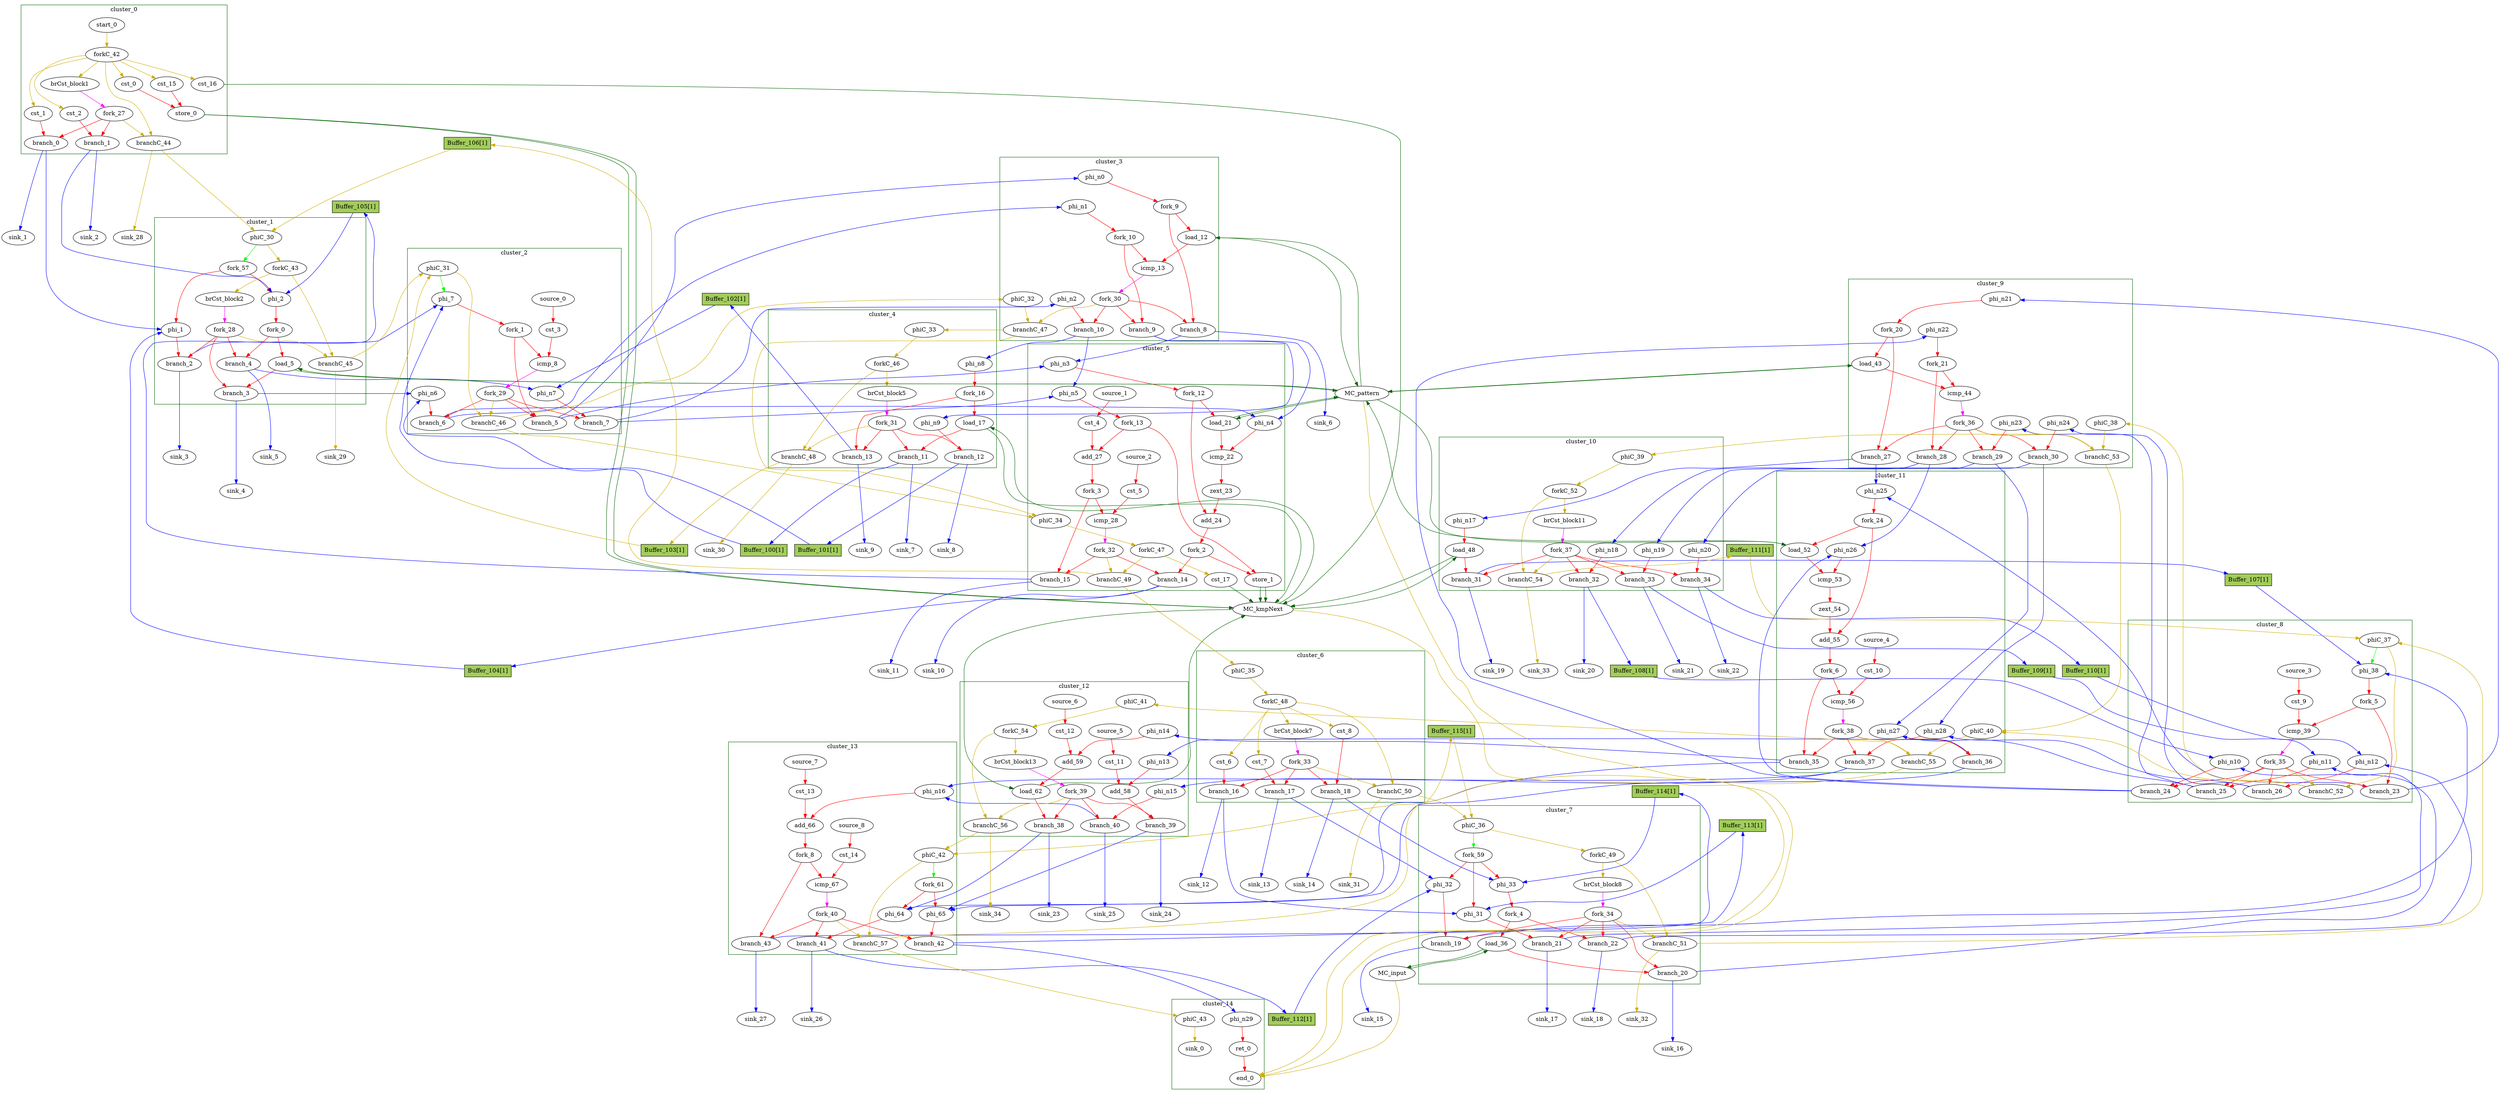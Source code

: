Digraph G {
	splines=spline;
	subgraph cluster_cluster_1 {
	color = "darkgreen";
label = "cluster_1";
		"phi_1" [type="Mux", in="in1?:1 in2:32 in3:32 ", out="out1:32", bbID=2, delay=1.397];
		"phi_2" [type="Mux", in="in1?:1 in2:3 in3:3 ", out="out1:3", bbID=2, delay=1.397];
		"load_5" [type="Operator", in="in1:32 in2:3 ", out="out1:32 out2:3 ", bbID=2, II=1, delay=1.412, latency=2, op="mc_load_op", portId=0];
		"brCst_block2" [type="Constant", in="in1:1", out="out1:1", bbID=2, value="0x1"];
		"fork_0" [type="Fork", in="in1:3", out="out1:3 out2:3 ", bbID=2];
		"branch_2" [type="Branch", in="in1:32 in2?:1", out="out1+:32 out2-:32", bbID=2];
		"branch_3" [type="Branch", in="in1:32 in2?:1", out="out1+:32 out2-:32", bbID=2];
		"branch_4" [type="Branch", in="in1:3 in2?:1", out="out1+:3 out2-:3", bbID=2];
		"fork_28" [type="Fork", in="in1:1", out="out1:1 out2:1 out3:1 out4:1 ", bbID=2];
		"phiC_30" [type="CntrlMerge", in="in1:0 in2:0 ", out="out1:0 out2?:1", bbID=2, delay=0.0];
		"forkC_43" [type="Fork", in="in1:0", out="out1:0 out2:0 ", bbID=2];
		"branchC_45" [type="Branch", in="in1:0 in2?:1", out="out1+:0 out2-:0", bbID=2];
		"fork_57" [type="Fork", in="in1:1", out="out1:1 out2:1 ", bbID=2];
	}
	subgraph cluster_cluster_7 {
	color = "darkgreen";
label = "cluster_7";
		"phi_31" [type="Mux", in="in1?:1 in2:32 in3:32 ", out="out1:32", bbID=8, delay=1.397];
		"phi_32" [type="Mux", in="in1?:1 in2:32 in3:32 ", out="out1:32", bbID=8, delay=1.397];
		"phi_33" [type="Mux", in="in1?:1 in2:10 in3:10 ", out="out1:10", bbID=8, delay=1.397];
		"load_36" [type="Operator", in="in1:32 in2:10 ", out="out1:32 out2:10 ", bbID=8, II=1, delay=1.412, latency=2, op="mc_load_op", portId=0];
		"brCst_block8" [type="Constant", in="in1:1", out="out1:1", bbID=8, value="0x1"];
		"fork_4" [type="Fork", in="in1:10", out="out1:10 out2:10 ", bbID=8];
		"branch_19" [type="Branch", in="in1:32 in2?:1", out="out1+:32 out2-:32", bbID=8];
		"branch_20" [type="Branch", in="in1:32 in2?:1", out="out1+:32 out2-:32", bbID=8];
		"branch_21" [type="Branch", in="in1:32 in2?:1", out="out1+:32 out2-:32", bbID=8];
		"branch_22" [type="Branch", in="in1:10 in2?:1", out="out1+:10 out2-:10", bbID=8];
		"fork_34" [type="Fork", in="in1:1", out="out1:1 out2:1 out3:1 out4:1 out5:1 ", bbID=8];
		"phiC_36" [type="CntrlMerge", in="in1:0 in2:0 ", out="out1:0 out2?:1", bbID=8, delay=0.0];
		"forkC_49" [type="Fork", in="in1:0", out="out1:0 out2:0 ", bbID=8];
		"branchC_51" [type="Branch", in="in1:0 in2?:1", out="out1+:0 out2-:0", bbID=8];
		"fork_59" [type="Fork", in="in1:1", out="out1:1 out2:1 out3:1 ", bbID=8];
	}
	subgraph cluster_cluster_10 {
	color = "darkgreen";
label = "cluster_10";
		"load_48" [type="Operator", in="in1:32 in2:32 ", out="out1:32 out2:32 ", bbID=11, II=1, delay=1.412, latency=2, op="mc_load_op", portId=1];
		"brCst_block11" [type="Constant", in="in1:1", out="out1:1", bbID=11, value="0x1"];
		"phi_n17" [type="Merge", in="in1:32 ", out="out1:32", bbID=11, delay=0.0];
		"phi_n18" [type="Merge", in="in1:32 ", out="out1:32", bbID=11, delay=0.0];
		"phi_n19" [type="Merge", in="in1:32 ", out="out1:32", bbID=11, delay=0.0];
		"phi_n20" [type="Merge", in="in1:10 ", out="out1:10", bbID=11, delay=0.0];
		"branch_31" [type="Branch", in="in1:32 in2?:1", out="out1+:32 out2-:32", bbID=11];
		"branch_32" [type="Branch", in="in1:32 in2?:1", out="out1+:32 out2-:32", bbID=11];
		"branch_33" [type="Branch", in="in1:32 in2?:1", out="out1+:32 out2-:32", bbID=11];
		"branch_34" [type="Branch", in="in1:10 in2?:1", out="out1+:10 out2-:10", bbID=11];
		"fork_37" [type="Fork", in="in1:1", out="out1:1 out2:1 out3:1 out4:1 out5:1 ", bbID=11];
		"phiC_39" [type="Merge", in="in1:0 ", out="out1:0", bbID=11, delay=0.0];
		"forkC_52" [type="Fork", in="in1:0", out="out1:0 out2:0 ", bbID=11];
		"branchC_54" [type="Branch", in="in1:0 in2?:1", out="out1+:0 out2-:0", bbID=11];
	}
	subgraph cluster_cluster_11 {
	color = "darkgreen";
label = "cluster_11";
		"load_52" [type="Operator", in="in1:32 in2:32 ", out="out1:32 out2:32 ", bbID=12, II=1, delay=1.412, latency=2, op="mc_load_op", portId=4];
		"icmp_53" [type="Operator", in="in1:32 in2:32 ", out="out1:1 ", bbID=12, II=1, delay=1.907, latency=0, op="icmp_eq_op"];
		"zext_54" [type="Operator", in="in1:1 ", out="out1:1 ", bbID=12, II=1, delay=0.0, latency=0, op="zext_op"];
		"add_55" [type="Operator", in="in1:32 in2:32 ", out="out1:32 ", bbID=12, II=1, delay=2.287, latency=0, op="add_op"];
		"cst_10" [type="Constant", in="in1:2", out="out1:2", bbID=12, value="0x00000003"];
		"icmp_56" [type="Operator", in="in1:32 in2:32 ", out="out1:1 ", bbID=12, II=1, delay=1.907, latency=0, op="icmp_sgt_op"];
		"phi_n25" [type="Merge", in="in1:32 in2:32 ", out="out1:32", bbID=12, delay=1.397];
		"phi_n26" [type="Merge", in="in1:32 in2:32 ", out="out1:32", bbID=12, delay=1.397];
		"phi_n27" [type="Merge", in="in1:32 in2:32 ", out="out1:32", bbID=12, delay=1.397];
		"phi_n28" [type="Merge", in="in1:10 in2:10 ", out="out1:10", bbID=12, delay=1.397];
		"fork_6" [type="Fork", in="in1:32", out="out1:32 out2:32 ", bbID=12];
		"fork_24" [type="Fork", in="in1:32", out="out1:32 out2:32 ", bbID=12];
		"branch_35" [type="Branch", in="in1:32 in2?:1", out="out1+:32 out2-:32", bbID=12];
		"branch_36" [type="Branch", in="in1:32 in2?:1", out="out1+:32 out2-:32", bbID=12];
		"branch_37" [type="Branch", in="in1:10 in2?:1", out="out1+:10 out2-:10", bbID=12];
		"fork_38" [type="Fork", in="in1:1", out="out1:1 out2:1 out3:1 out4:1 ", bbID=12];
		"phiC_40" [type="Merge", in="in1:0 in2:0 ", out="out1:0", bbID=12, delay=0.0];
		"branchC_55" [type="Branch", in="in1:0 in2?:1", out="out1+:0 out2-:0", bbID=12];
		"source_4" [type="Source", out="out1:2", bbID=12];
	}
	subgraph cluster_cluster_0 {
	color = "darkgreen";
label = "cluster_0";
		"cst_0" [type="Constant", in="in1:1", out="out1:1", bbID=1, value="0x00000000"];
		"store_0" [type="Operator", in="in1:1 in2:0 ", out="out1:1 out2:0 ", bbID=1, II=1, delay=0.672, latency=0, op="mc_store_op", portId=0];
		"brCst_block1" [type="Constant", in="in1:1", out="out1:1", bbID=1, value="0x1"];
		"cst_1" [type="Constant", in="in1:1", out="out1:1", bbID=1, value="0x00000000"];
		"cst_2" [type="Constant", in="in1:1", out="out1:1", bbID=1, value="0x00000001"];
		"cst_15" [type="Constant", in="in1:1", out="out1:1", bbID=1, value="0x00000000"];
		"branch_0" [type="Branch", in="in1:1 in2?:1", out="out1+:1 out2-:1", bbID=1];
		"branch_1" [type="Branch", in="in1:1 in2?:1", out="out1+:1 out2-:1", bbID=1];
		"fork_27" [type="Fork", in="in1:1", out="out1:1 out2:1 out3:1 ", bbID=1];
		"cst_16" [type="Constant", in="in1:1", out="out1:1", bbID=1, value="0x00000001"];
		"start_0" [type="Entry", in="in1:0", out="out1:0", bbID=1, control="true"];
		"forkC_42" [type="Fork", in="in1:0", out="out1:0 out2:0 out3:0 out4:0 out5:0 out6:0 out7:0 ", bbID=1];
		"branchC_44" [type="Branch", in="in1:0 in2?:1", out="out1+:0 out2-:0", bbID=1];
	}
	subgraph cluster_cluster_6 {
	color = "darkgreen";
label = "cluster_6";
		"brCst_block7" [type="Constant", in="in1:1", out="out1:1", bbID=7, value="0x1"];
		"cst_6" [type="Constant", in="in1:1", out="out1:1", bbID=7, value="0x00000000"];
		"cst_7" [type="Constant", in="in1:1", out="out1:1", bbID=7, value="0x00000000"];
		"cst_8" [type="Constant", in="in1:1", out="out1:1", bbID=7, value="0x00000000"];
		"branch_16" [type="Branch", in="in1:1 in2?:1", out="out1+:1 out2-:1", bbID=7];
		"branch_17" [type="Branch", in="in1:1 in2?:1", out="out1+:1 out2-:1", bbID=7];
		"branch_18" [type="Branch", in="in1:1 in2?:1", out="out1+:1 out2-:1", bbID=7];
		"fork_33" [type="Fork", in="in1:1", out="out1:1 out2:1 out3:1 out4:1 ", bbID=7];
		"phiC_35" [type="Merge", in="in1:0 ", out="out1:0", bbID=7, delay=0.0];
		"forkC_48" [type="Fork", in="in1:0", out="out1:0 out2:0 out3:0 out4:0 out5:0 ", bbID=7];
		"branchC_50" [type="Branch", in="in1:0 in2?:1", out="out1+:0 out2-:0", bbID=7];
	}
	subgraph cluster_cluster_14 {
	color = "darkgreen";
label = "cluster_14";
		"ret_0" [type="Operator", in="in1:32 ", out="out1:32 ", bbID=15, II=1, delay=0.0, latency=0, op="ret_op"];
		"phi_n29" [type="Merge", in="in1:32 ", out="out1:32", bbID=15, delay=0.0];
		"end_0" [type="Exit", in="in1:0*e in2:0*e in3:0*e in4:32 ", out="out1:32", bbID=0];
		"phiC_43" [type="Merge", in="in1:0 ", out="out1:0", bbID=15, delay=0.0];
		"sink_0" [type="Sink", in="in1:0", bbID=0];
	}
	subgraph cluster_cluster_2 {
	color = "darkgreen";
label = "cluster_2";
		"phi_7" [type="Mux", in="in1?:1 in2:32 in3:32 ", out="out1:32", bbID=3, delay=1.397];
		"cst_3" [type="Constant", in="in1:1", out="out1:1", bbID=3, value="0x00000000"];
		"icmp_8" [type="Operator", in="in1:32 in2:32 ", out="out1:1 ", bbID=3, II=1, delay=1.907, latency=0, op="icmp_sgt_op"];
		"phi_n6" [type="Merge", in="in1:32 in2:32 ", out="out1:32", bbID=3, delay=1.397];
		"phi_n7" [type="Merge", in="in1:3 in2:3 ", out="out1:3", bbID=3, delay=1.397];
		"fork_1" [type="Fork", in="in1:32", out="out1:32 out2:32 ", bbID=3];
		"branch_5" [type="Branch", in="in1:32 in2?:1", out="out1+:32 out2-:32", bbID=3];
		"branch_6" [type="Branch", in="in1:32 in2?:1", out="out1+:32 out2-:32", bbID=3];
		"branch_7" [type="Branch", in="in1:3 in2?:1", out="out1+:3 out2-:3", bbID=3];
		"fork_29" [type="Fork", in="in1:1", out="out1:1 out2:1 out3:1 out4:1 ", bbID=3];
		"phiC_31" [type="CntrlMerge", in="in1:0 in2:0 ", out="out1:0 out2?:1", bbID=3, delay=0.0];
		"branchC_46" [type="Branch", in="in1:0 in2?:1", out="out1+:0 out2-:0", bbID=3];
		"source_0" [type="Source", out="out1:1", bbID=3];
	}
	subgraph cluster_cluster_4 {
	color = "darkgreen";
label = "cluster_4";
		"load_17" [type="Operator", in="in1:32 in2:3 ", out="out1:32 out2:3 ", bbID=5, II=1, delay=1.412, latency=2, op="mc_load_op", portId=0];
		"brCst_block5" [type="Constant", in="in1:1", out="out1:1", bbID=5, value="0x1"];
		"phi_n8" [type="Merge", in="in1:3 ", out="out1:3", bbID=5, delay=0.0];
		"phi_n9" [type="Merge", in="in1:32 ", out="out1:32", bbID=5, delay=0.0];
		"fork_16" [type="Fork", in="in1:3", out="out1:3 out2:3 ", bbID=5];
		"branch_11" [type="Branch", in="in1:32 in2?:1", out="out1+:32 out2-:32", bbID=5];
		"branch_12" [type="Branch", in="in1:32 in2?:1", out="out1+:32 out2-:32", bbID=5];
		"branch_13" [type="Branch", in="in1:3 in2?:1", out="out1+:3 out2-:3", bbID=5];
		"fork_31" [type="Fork", in="in1:1", out="out1:1 out2:1 out3:1 out4:1 ", bbID=5];
		"phiC_33" [type="Merge", in="in1:0 ", out="out1:0", bbID=5, delay=0.0];
		"forkC_46" [type="Fork", in="in1:0", out="out1:0 out2:0 ", bbID=5];
		"branchC_48" [type="Branch", in="in1:0 in2?:1", out="out1+:0 out2-:0", bbID=5];
	}
	subgraph cluster_cluster_8 {
	color = "darkgreen";
label = "cluster_8";
		"phi_38" [type="Mux", in="in1?:1 in2:32 in3:32 ", out="out1:32", bbID=9, delay=1.397];
		"cst_9" [type="Constant", in="in1:1", out="out1:1", bbID=9, value="0x00000000"];
		"icmp_39" [type="Operator", in="in1:32 in2:32 ", out="out1:1 ", bbID=9, II=1, delay=1.907, latency=0, op="icmp_sgt_op"];
		"phi_n10" [type="Merge", in="in1:32 in2:32 ", out="out1:32", bbID=9, delay=1.397];
		"phi_n11" [type="Merge", in="in1:32 in2:32 ", out="out1:32", bbID=9, delay=1.397];
		"phi_n12" [type="Merge", in="in1:10 in2:10 ", out="out1:10", bbID=9, delay=1.397];
		"fork_5" [type="Fork", in="in1:32", out="out1:32 out2:32 ", bbID=9];
		"branch_23" [type="Branch", in="in1:32 in2?:1", out="out1+:32 out2-:32", bbID=9];
		"branch_24" [type="Branch", in="in1:32 in2?:1", out="out1+:32 out2-:32", bbID=9];
		"branch_25" [type="Branch", in="in1:32 in2?:1", out="out1+:32 out2-:32", bbID=9];
		"branch_26" [type="Branch", in="in1:10 in2?:1", out="out1+:10 out2-:10", bbID=9];
		"fork_35" [type="Fork", in="in1:1", out="out1:1 out2:1 out3:1 out4:1 out5:1 ", bbID=9];
		"phiC_37" [type="CntrlMerge", in="in1:0 in2:0 ", out="out1:0 out2?:1", bbID=9, delay=0.0];
		"branchC_52" [type="Branch", in="in1:0 in2?:1", out="out1+:0 out2-:0", bbID=9];
		"source_3" [type="Source", out="out1:1", bbID=9];
	}
	subgraph cluster_cluster_5 {
	color = "darkgreen";
label = "cluster_5";
		"load_21" [type="Operator", in="in1:32 in2:32 ", out="out1:32 out2:32 ", bbID=6, II=1, delay=1.412, latency=2, op="mc_load_op", portId=2];
		"icmp_22" [type="Operator", in="in1:32 in2:32 ", out="out1:1 ", bbID=6, II=1, delay=1.907, latency=0, op="icmp_eq_op"];
		"zext_23" [type="Operator", in="in1:1 ", out="out1:1 ", bbID=6, II=1, delay=0.0, latency=0, op="zext_op"];
		"add_24" [type="Operator", in="in1:32 in2:32 ", out="out1:32 ", bbID=6, II=1, delay=2.287, latency=0, op="add_op"];
		"store_1" [type="Operator", in="in1:32 in2:3 ", out="out1:32 out2:3 ", bbID=6, II=1, delay=0.672, latency=0, op="mc_store_op", portId=1];
		"cst_4" [type="Constant", in="in1:1", out="out1:1", bbID=6, value="0x00000001"];
		"add_27" [type="Operator", in="in1:3 in2:3 ", out="out1:3 ", bbID=6, II=1, delay=2.287, latency=0, op="add_op"];
		"cst_5" [type="Constant", in="in1:3", out="out1:3", bbID=6, value="0x00000004"];
		"icmp_28" [type="Operator", in="in1:3 in2:3 ", out="out1:1 ", bbID=6, II=1, delay=1.907, latency=0, op="icmp_ult_op"];
		"phi_n3" [type="Merge", in="in1:32 in2:32 ", out="out1:32", bbID=6, delay=1.397];
		"phi_n4" [type="Merge", in="in1:32 in2:32 ", out="out1:32", bbID=6, delay=1.397];
		"phi_n5" [type="Merge", in="in1:3 in2:3 ", out="out1:3", bbID=6, delay=1.397];
		"fork_2" [type="Fork", in="in1:32", out="out1:32 out2:32 ", bbID=6];
		"fork_3" [type="Fork", in="in1:3", out="out1:3 out2:3 ", bbID=6];
		"fork_12" [type="Fork", in="in1:32", out="out1:32 out2:32 ", bbID=6];
		"fork_13" [type="Fork", in="in1:3", out="out1:3 out2:3 ", bbID=6];
		"branch_14" [type="Branch", in="in1:32 in2?:1", out="out1+:32 out2-:32", bbID=6];
		"branch_15" [type="Branch", in="in1:3 in2?:1", out="out1+:3 out2-:3", bbID=6];
		"fork_32" [type="Fork", in="in1:1", out="out1:1 out2:1 out3:1 ", bbID=6];
		"cst_17" [type="Constant", in="in1:1", out="out1:1", bbID=6, value="0x00000001"];
		"phiC_34" [type="Merge", in="in1:0 in2:0 ", out="out1:0", bbID=6, delay=0.0];
		"forkC_47" [type="Fork", in="in1:0", out="out1:0 out2:0 ", bbID=6];
		"branchC_49" [type="Branch", in="in1:0 in2?:1", out="out1+:0 out2-:0", bbID=6];
		"source_1" [type="Source", out="out1:1", bbID=6];
		"source_2" [type="Source", out="out1:3", bbID=6];
	}
	subgraph cluster_cluster_3 {
	color = "darkgreen";
label = "cluster_3";
		"load_12" [type="Operator", in="in1:32 in2:32 ", out="out1:32 out2:32 ", bbID=4, II=1, delay=1.412, latency=2, op="mc_load_op", portId=1];
		"icmp_13" [type="Operator", in="in1:32 in2:32 ", out="out1:1 ", bbID=4, II=1, delay=1.907, latency=0, op="icmp_eq_op"];
		"phi_n0" [type="Merge", in="in1:32 ", out="out1:32", bbID=4, delay=0.0];
		"phi_n1" [type="Merge", in="in1:32 ", out="out1:32", bbID=4, delay=0.0];
		"phi_n2" [type="Merge", in="in1:3 ", out="out1:3", bbID=4, delay=0.0];
		"fork_9" [type="Fork", in="in1:32", out="out1:32 out2:32 ", bbID=4];
		"fork_10" [type="Fork", in="in1:32", out="out1:32 out2:32 ", bbID=4];
		"branch_8" [type="Branch", in="in1:32 in2?:1", out="out1+:32 out2-:32", bbID=4];
		"branch_9" [type="Branch", in="in1:32 in2?:1", out="out1+:32 out2-:32", bbID=4];
		"branch_10" [type="Branch", in="in1:3 in2?:1", out="out1+:3 out2-:3", bbID=4];
		"fork_30" [type="Fork", in="in1:1", out="out1:1 out2:1 out3:1 out4:1 ", bbID=4];
		"phiC_32" [type="Merge", in="in1:0 ", out="out1:0", bbID=4, delay=0.0];
		"branchC_47" [type="Branch", in="in1:0 in2?:1", out="out1+:0 out2-:0", bbID=4];
	}
	subgraph cluster_cluster_13 {
	color = "darkgreen";
label = "cluster_13";
		"phi_64" [type="Mux", in="in1?:1 in2:32 in3:32 ", out="out1:32", bbID=14, delay=1.397];
		"phi_65" [type="Mux", in="in1?:1 in2:32 in3:32 ", out="out1:32", bbID=14, delay=1.397];
		"cst_13" [type="Constant", in="in1:1", out="out1:1", bbID=14, value="0x00000001"];
		"add_66" [type="Operator", in="in1:10 in2:10 ", out="out1:10 ", bbID=14, II=1, delay=2.287, latency=0, op="add_op"];
		"cst_14" [type="Constant", in="in1:10", out="out1:10", bbID=14, value="0x000003E8"];
		"icmp_67" [type="Operator", in="in1:10 in2:10 ", out="out1:1 ", bbID=14, II=1, delay=1.907, latency=0, op="icmp_ult_op"];
		"phi_n16" [type="Merge", in="in1:10 in2:10 ", out="out1:10", bbID=14, delay=1.397];
		"fork_8" [type="Fork", in="in1:10", out="out1:10 out2:10 ", bbID=14];
		"branch_41" [type="Branch", in="in1:32 in2?:1", out="out1+:32 out2-:32", bbID=14];
		"branch_42" [type="Branch", in="in1:32 in2?:1", out="out1+:32 out2-:32", bbID=14];
		"branch_43" [type="Branch", in="in1:10 in2?:1", out="out1+:10 out2-:10", bbID=14];
		"fork_40" [type="Fork", in="in1:1", out="out1:1 out2:1 out3:1 out4:1 ", bbID=14];
		"phiC_42" [type="CntrlMerge", in="in1:0 in2:0 ", out="out1:0 out2?:1", bbID=14, delay=0.0];
		"branchC_57" [type="Branch", in="in1:0 in2?:1", out="out1+:0 out2-:0", bbID=14];
		"source_7" [type="Source", out="out1:1", bbID=14];
		"source_8" [type="Source", out="out1:10", bbID=14];
		"fork_61" [type="Fork", in="in1:1", out="out1:1 out2:1 ", bbID=14];
	}
	subgraph cluster_cluster_12 {
	color = "darkgreen";
label = "cluster_12";
		"cst_11" [type="Constant", in="in1:1", out="out1:1", bbID=13, value="0x00000001"];
		"add_58" [type="Operator", in="in1:32 in2:32 ", out="out1:32 ", bbID=13, II=1, delay=2.287, latency=0, op="add_op"];
		"cst_12" [type="Constant", in="in1:32", out="out1:32", bbID=13, value="0xFFFFFFFF"];
		"add_59" [type="Operator", in="in1:32 in2:32 ", out="out1:32 ", bbID=13, II=1, delay=2.287, latency=0, op="add_op"];
		"load_62" [type="Operator", in="in1:32 in2:32 ", out="out1:32 out2:32 ", bbID=13, II=1, delay=1.412, latency=2, op="mc_load_op", portId=2];
		"brCst_block13" [type="Constant", in="in1:1", out="out1:1", bbID=13, value="0x1"];
		"phi_n13" [type="Merge", in="in1:32 ", out="out1:32", bbID=13, delay=0.0];
		"phi_n14" [type="Merge", in="in1:32 ", out="out1:32", bbID=13, delay=0.0];
		"phi_n15" [type="Merge", in="in1:10 ", out="out1:10", bbID=13, delay=0.0];
		"branch_38" [type="Branch", in="in1:32 in2?:1", out="out1+:32 out2-:32", bbID=13];
		"branch_39" [type="Branch", in="in1:32 in2?:1", out="out1+:32 out2-:32", bbID=13];
		"branch_40" [type="Branch", in="in1:10 in2?:1", out="out1+:10 out2-:10", bbID=13];
		"fork_39" [type="Fork", in="in1:1", out="out1:1 out2:1 out3:1 out4:1 ", bbID=13];
		"phiC_41" [type="Merge", in="in1:0 ", out="out1:0", bbID=13, delay=0.0];
		"forkC_54" [type="Fork", in="in1:0", out="out1:0 out2:0 ", bbID=13];
		"branchC_56" [type="Branch", in="in1:0 in2?:1", out="out1+:0 out2-:0", bbID=13];
		"source_5" [type="Source", out="out1:1", bbID=13];
		"source_6" [type="Source", out="out1:32", bbID=13];
	}
	subgraph cluster_cluster_9 {
	color = "darkgreen";
label = "cluster_9";
		"load_43" [type="Operator", in="in1:32 in2:32 ", out="out1:32 out2:32 ", bbID=10, II=1, delay=1.412, latency=2, op="mc_load_op", portId=3];
		"icmp_44" [type="Operator", in="in1:32 in2:32 ", out="out1:1 ", bbID=10, II=1, delay=1.907, latency=0, op="icmp_eq_op"];
		"phi_n21" [type="Merge", in="in1:32 ", out="out1:32", bbID=10, delay=0.0];
		"phi_n22" [type="Merge", in="in1:32 ", out="out1:32", bbID=10, delay=0.0];
		"phi_n23" [type="Merge", in="in1:32 ", out="out1:32", bbID=10, delay=0.0];
		"phi_n24" [type="Merge", in="in1:10 ", out="out1:10", bbID=10, delay=0.0];
		"fork_20" [type="Fork", in="in1:32", out="out1:32 out2:32 ", bbID=10];
		"fork_21" [type="Fork", in="in1:32", out="out1:32 out2:32 ", bbID=10];
		"branch_27" [type="Branch", in="in1:32 in2?:1", out="out1+:32 out2-:32", bbID=10];
		"branch_28" [type="Branch", in="in1:32 in2?:1", out="out1+:32 out2-:32", bbID=10];
		"branch_29" [type="Branch", in="in1:32 in2?:1", out="out1+:32 out2-:32", bbID=10];
		"branch_30" [type="Branch", in="in1:10 in2?:1", out="out1+:10 out2-:10", bbID=10];
		"fork_36" [type="Fork", in="in1:1", out="out1:1 out2:1 out3:1 out4:1 out5:1 ", bbID=10];
		"phiC_38" [type="Merge", in="in1:0 ", out="out1:0", bbID=10, delay=0.0];
		"branchC_53" [type="Branch", in="in1:0 in2?:1", out="out1+:0 out2-:0", bbID=10];
	}
		"MC_kmpNext" [type="MC", in="in1:32*c0 in2:32*c1 in3:32*s0a in4:32*s0d in5:32*l0a in6:32*s1a in7:32*s1d in8:32*l1a in9:32*l2a ", out="out1:32*l0d out2:32*l1d out3:32*l2d out4:0*e ", bbID=0, bbcount=2, ldcount=3, memory="kmpNext", stcount=2];
		"MC_pattern" [type="MC", in="in1:32*l0a in2:32*l1a in3:32*l2a in4:32*l3a in5:32*l4a ", out="out1:32*l0d out2:32*l1d out3:32*l2d out4:32*l3d out5:32*l4d out6:0*e ", bbID=0, bbcount=0, ldcount=5, memory="pattern", stcount=0];
		"MC_input" [type="MC", in="in1:10*l0a ", out="out1:32*l0d out2:0*e ", bbID=0, bbcount=0, ldcount=1, memory="input", stcount=0];
		"sink_1" [type="Sink", in="in1:1", bbID=0];
		"sink_2" [type="Sink", in="in1:1", bbID=0];
		"sink_3" [type="Sink", in="in1:32", bbID=0];
		"sink_4" [type="Sink", in="in1:32", bbID=0];
		"sink_5" [type="Sink", in="in1:3", bbID=0];
		"sink_6" [type="Sink", in="in1:32", bbID=0];
		"sink_7" [type="Sink", in="in1:32", bbID=0];
		"sink_8" [type="Sink", in="in1:32", bbID=0];
		"sink_9" [type="Sink", in="in1:3", bbID=0];
		"sink_10" [type="Sink", in="in1:32", bbID=0];
		"sink_11" [type="Sink", in="in1:3", bbID=0];
		"sink_12" [type="Sink", in="in1:1", bbID=0];
		"sink_13" [type="Sink", in="in1:1", bbID=0];
		"sink_14" [type="Sink", in="in1:1", bbID=0];
		"sink_15" [type="Sink", in="in1:32", bbID=0];
		"sink_16" [type="Sink", in="in1:32", bbID=0];
		"sink_17" [type="Sink", in="in1:32", bbID=0];
		"sink_18" [type="Sink", in="in1:10", bbID=0];
		"sink_19" [type="Sink", in="in1:32", bbID=0];
		"sink_20" [type="Sink", in="in1:32", bbID=0];
		"sink_21" [type="Sink", in="in1:32", bbID=0];
		"sink_22" [type="Sink", in="in1:10", bbID=0];
		"sink_23" [type="Sink", in="in1:32", bbID=0];
		"sink_24" [type="Sink", in="in1:32", bbID=0];
		"sink_25" [type="Sink", in="in1:10", bbID=0];
		"sink_26" [type="Sink", in="in1:32", bbID=0];
		"sink_27" [type="Sink", in="in1:10", bbID=0];
		"sink_28" [type="Sink", in="in1:0", bbID=0];
		"sink_29" [type="Sink", in="in1:0", bbID=0];
		"sink_30" [type="Sink", in="in1:0", bbID=0];
		"sink_31" [type="Sink", in="in1:0", bbID=0];
		"sink_32" [type="Sink", in="in1:0", bbID=0];
		"sink_33" [type="Sink", in="in1:0", bbID=0];
		"sink_34" [type="Sink", in="in1:0", bbID=0];
		"Buffer_100" [type="Buffer", in="in1:32", out="out1:32", bbID=3, fillcolor="darkolivegreen3", height=0.4, label="Buffer_100[1]", shape="box", slots=1, style="filled", transparent="false"];
		"Buffer_101" [type="Buffer", in="in1:32", out="out1:32", bbID=3, fillcolor="darkolivegreen3", height=0.4, label="Buffer_101[1]", shape="box", slots=1, style="filled", transparent="false"];
		"Buffer_102" [type="Buffer", in="in1:32", out="out1:32", bbID=3, fillcolor="darkolivegreen3", height=0.4, label="Buffer_102[1]", shape="box", slots=1, style="filled", transparent="false"];
		"Buffer_103" [type="Buffer", in="in1:32", out="out1:32", bbID=3, fillcolor="darkolivegreen3", height=0.4, label="Buffer_103[1]", shape="box", slots=1, style="filled", transparent="false"];
		"Buffer_104" [type="Buffer", in="in1:32", out="out1:32", bbID=3, fillcolor="darkolivegreen3", height=0.4, label="Buffer_104[1]", shape="box", slots=1, style="filled", transparent="false"];
		"Buffer_105" [type="Buffer", in="in1:32", out="out1:32", bbID=3, fillcolor="darkolivegreen3", height=0.4, label="Buffer_105[1]", shape="box", slots=1, style="filled", transparent="false"];
		"Buffer_106" [type="Buffer", in="in1:32", out="out1:32", bbID=3, fillcolor="darkolivegreen3", height=0.4, label="Buffer_106[1]", shape="box", slots=1, style="filled", transparent="false"];
		"Buffer_107" [type="Buffer", in="in1:32", out="out1:32", bbID=3, fillcolor="darkolivegreen3", height=0.4, label="Buffer_107[1]", shape="box", slots=1, style="filled", transparent="false"];
		"Buffer_108" [type="Buffer", in="in1:32", out="out1:32", bbID=3, fillcolor="darkolivegreen3", height=0.4, label="Buffer_108[1]", shape="box", slots=1, style="filled", transparent="false"];
		"Buffer_109" [type="Buffer", in="in1:32", out="out1:32", bbID=3, fillcolor="darkolivegreen3", height=0.4, label="Buffer_109[1]", shape="box", slots=1, style="filled", transparent="false"];
		"Buffer_110" [type="Buffer", in="in1:32", out="out1:32", bbID=3, fillcolor="darkolivegreen3", height=0.4, label="Buffer_110[1]", shape="box", slots=1, style="filled", transparent="false"];
		"Buffer_111" [type="Buffer", in="in1:32", out="out1:32", bbID=3, fillcolor="darkolivegreen3", height=0.4, label="Buffer_111[1]", shape="box", slots=1, style="filled", transparent="false"];
		"Buffer_112" [type="Buffer", in="in1:32", out="out1:32", bbID=3, fillcolor="darkolivegreen3", height=0.4, label="Buffer_112[1]", shape="box", slots=1, style="filled", transparent="false"];
		"Buffer_113" [type="Buffer", in="in1:32", out="out1:32", bbID=3, fillcolor="darkolivegreen3", height=0.4, label="Buffer_113[1]", shape="box", slots=1, style="filled", transparent="false"];
		"Buffer_114" [type="Buffer", in="in1:32", out="out1:32", bbID=3, fillcolor="darkolivegreen3", height=0.4, label="Buffer_114[1]", shape="box", slots=1, style="filled", transparent="false"];
		"Buffer_115" [type="Buffer", in="in1:32", out="out1:32", bbID=3, fillcolor="darkolivegreen3", height=0.4, label="Buffer_115[1]", shape="box", slots=1, style="filled", transparent="false"];
		"cst_0" -> "store_0" [color = "red", from = "out1", to = "in1"];
		"store_0" -> "MC_kmpNext" [color = "darkgreen", mem_address = "true", from = "out2", to = "in3"];
		"store_0" -> "MC_kmpNext" [color = "darkgreen", mem_address = "false", from = "out1", to = "in4"];
		"brCst_block1" -> "fork_27" [color = "magenta", from = "out1", to = "in1"];
		"cst_1" -> "branch_0" [color = "red", from = "out1", to = "in1"];
		"phi_1" -> "branch_2" [color = "red", from = "out1", to = "in1"];
		"cst_2" -> "branch_1" [color = "red", from = "out1", to = "in1"];
		"phi_2" -> "fork_0" [color = "red", from = "out1", to = "in1"];
		"load_5" -> "branch_3" [color = "red", from = "out1", to = "in1"];
		"load_5" -> "MC_pattern" [color = "darkgreen", mem_address = "true", from = "out2", to = "in1"];
		"brCst_block2" -> "fork_28" [color = "magenta", from = "out1", to = "in1"];
		"phi_7" -> "fork_1" [color = "red", from = "out1", to = "in1"];
		"cst_3" -> "icmp_8" [color = "red", from = "out1", to = "in2"];
		"icmp_8" -> "fork_29" [color = "magenta", from = "out1", to = "in1"];
		"load_12" -> "icmp_13" [color = "red", from = "out1", to = "in1"];
		"load_12" -> "MC_pattern" [color = "darkgreen", mem_address = "true", from = "out2", to = "in2"];
		"icmp_13" -> "fork_30" [color = "magenta", from = "out1", to = "in1"];
		"load_17" -> "branch_11" [color = "red", from = "out1", to = "in1"];
		"load_17" -> "MC_kmpNext" [color = "darkgreen", mem_address = "true", from = "out2", to = "in5"];
		"brCst_block5" -> "fork_31" [color = "magenta", from = "out1", to = "in1"];
		"load_21" -> "icmp_22" [color = "red", from = "out1", to = "in1"];
		"load_21" -> "MC_pattern" [color = "darkgreen", mem_address = "true", from = "out2", to = "in3"];
		"icmp_22" -> "zext_23" [color = "red", from = "out1", to = "in1"];
		"zext_23" -> "add_24" [color = "red", from = "out1", to = "in2"];
		"add_24" -> "fork_2" [color = "red", from = "out1", to = "in1"];
		"store_1" -> "MC_kmpNext" [color = "darkgreen", mem_address = "true", from = "out2", to = "in6"];
		"store_1" -> "MC_kmpNext" [color = "darkgreen", mem_address = "false", from = "out1", to = "in7"];
		"cst_4" -> "add_27" [color = "red", from = "out1", to = "in2"];
		"add_27" -> "fork_3" [color = "red", from = "out1", to = "in1"];
		"cst_5" -> "icmp_28" [color = "red", from = "out1", to = "in2"];
		"icmp_28" -> "fork_32" [color = "magenta", from = "out1", to = "in1"];
		"brCst_block7" -> "fork_33" [color = "magenta", from = "out1", to = "in1"];
		"cst_6" -> "branch_16" [color = "red", from = "out1", to = "in1"];
		"phi_31" -> "branch_21" [color = "red", from = "out1", to = "in1"];
		"cst_7" -> "branch_17" [color = "red", from = "out1", to = "in1"];
		"phi_32" -> "branch_19" [color = "red", from = "out1", to = "in1"];
		"cst_8" -> "branch_18" [color = "red", from = "out1", to = "in1"];
		"phi_33" -> "fork_4" [color = "red", from = "out1", to = "in1"];
		"load_36" -> "branch_20" [color = "red", from = "out1", to = "in1"];
		"load_36" -> "MC_input" [color = "darkgreen", mem_address = "true", from = "out2", to = "in1"];
		"brCst_block8" -> "fork_34" [color = "magenta", from = "out1", to = "in1"];
		"phi_38" -> "fork_5" [color = "red", from = "out1", to = "in1"];
		"cst_9" -> "icmp_39" [color = "red", from = "out1", to = "in2"];
		"icmp_39" -> "fork_35" [color = "magenta", from = "out1", to = "in1"];
		"load_43" -> "icmp_44" [color = "red", from = "out1", to = "in1"];
		"load_43" -> "MC_pattern" [color = "darkgreen", mem_address = "true", from = "out2", to = "in4"];
		"icmp_44" -> "fork_36" [color = "magenta", from = "out1", to = "in1"];
		"load_48" -> "branch_31" [color = "red", from = "out1", to = "in1"];
		"load_48" -> "MC_kmpNext" [color = "darkgreen", mem_address = "true", from = "out2", to = "in8"];
		"brCst_block11" -> "fork_37" [color = "magenta", from = "out1", to = "in1"];
		"load_52" -> "icmp_53" [color = "red", from = "out1", to = "in1"];
		"load_52" -> "MC_pattern" [color = "darkgreen", mem_address = "true", from = "out2", to = "in5"];
		"icmp_53" -> "zext_54" [color = "red", from = "out1", to = "in1"];
		"zext_54" -> "add_55" [color = "red", from = "out1", to = "in2"];
		"add_55" -> "fork_6" [color = "red", from = "out1", to = "in1"];
		"cst_10" -> "icmp_56" [color = "red", from = "out1", to = "in2"];
		"icmp_56" -> "fork_38" [color = "magenta", from = "out1", to = "in1"];
		"cst_11" -> "add_58" [color = "red", from = "out1", to = "in2"];
		"add_58" -> "branch_39" [color = "red", from = "out1", to = "in1"];
		"cst_12" -> "add_59" [color = "red", from = "out1", to = "in2"];
		"add_59" -> "load_62" [color = "red", from = "out1", to = "in2"];
		"load_62" -> "branch_38" [color = "red", from = "out1", to = "in1"];
		"load_62" -> "MC_kmpNext" [color = "darkgreen", mem_address = "true", from = "out2", to = "in9"];
		"brCst_block13" -> "fork_39" [color = "magenta", from = "out1", to = "in1"];
		"phi_64" -> "branch_41" [color = "red", from = "out1", to = "in1"];
		"phi_65" -> "branch_42" [color = "red", from = "out1", to = "in1"];
		"cst_13" -> "add_66" [color = "red", from = "out1", to = "in2"];
		"add_66" -> "fork_8" [color = "red", from = "out1", to = "in1"];
		"cst_14" -> "icmp_67" [color = "red", from = "out1", to = "in2"];
		"icmp_67" -> "fork_40" [color = "magenta", from = "out1", to = "in1"];
		"ret_0" -> "end_0" [color = "red", from = "out1", to = "in4"];
		"cst_15" -> "store_0" [color = "red", from = "out1", to = "in2"];
		"phi_n0" -> "fork_9" [color = "red", from = "out1", to = "in1"];
		"phi_n1" -> "fork_10" [color = "red", from = "out1", to = "in1"];
		"phi_n2" -> "branch_10" [color = "red", from = "out1", to = "in1"];
		"phi_n3" -> "fork_12" [color = "red", from = "out1", to = "in1"];
		"phi_n4" -> "icmp_22" [color = "red", from = "out1", to = "in2"];
		"phi_n5" -> "fork_13" [color = "red", from = "out1", to = "in1"];
		"phi_n6" -> "branch_6" [color = "red", from = "out1", to = "in1"];
		"phi_n7" -> "branch_7" [color = "red", from = "out1", to = "in1"];
		"phi_n8" -> "fork_16" [color = "red", from = "out1", to = "in1"];
		"phi_n9" -> "branch_12" [color = "red", from = "out1", to = "in1"];
		"phi_n10" -> "branch_24" [color = "red", from = "out1", to = "in1"];
		"phi_n11" -> "branch_25" [color = "red", from = "out1", to = "in1"];
		"phi_n12" -> "branch_26" [color = "red", from = "out1", to = "in1"];
		"phi_n13" -> "add_58" [color = "red", from = "out1", to = "in1"];
		"phi_n14" -> "add_59" [color = "red", from = "out1", to = "in1"];
		"phi_n15" -> "branch_40" [color = "red", from = "out1", to = "in1"];
		"phi_n16" -> "add_66" [color = "red", from = "out1", to = "in1"];
		"phi_n17" -> "load_48" [color = "red", from = "out1", to = "in2"];
		"phi_n18" -> "branch_32" [color = "red", from = "out1", to = "in1"];
		"phi_n19" -> "branch_33" [color = "red", from = "out1", to = "in1"];
		"phi_n20" -> "branch_34" [color = "red", from = "out1", to = "in1"];
		"phi_n21" -> "fork_20" [color = "red", from = "out1", to = "in1"];
		"phi_n22" -> "fork_21" [color = "red", from = "out1", to = "in1"];
		"phi_n23" -> "branch_29" [color = "red", from = "out1", to = "in1"];
		"phi_n24" -> "branch_30" [color = "red", from = "out1", to = "in1"];
		"phi_n25" -> "fork_24" [color = "red", from = "out1", to = "in1"];
		"phi_n26" -> "icmp_53" [color = "red", from = "out1", to = "in2"];
		"phi_n27" -> "branch_36" [color = "red", from = "out1", to = "in1"];
		"phi_n28" -> "branch_37" [color = "red", from = "out1", to = "in1"];
		"phi_n29" -> "ret_0" [color = "red", from = "out1", to = "in1"];
		"fork_0" -> "load_5" [color = "red", from = "out1", to = "in2"];
		"fork_0" -> "branch_4" [color = "red", from = "out2", to = "in1"];
		"fork_1" -> "icmp_8" [color = "red", from = "out1", to = "in1"];
		"fork_1" -> "branch_5" [color = "red", from = "out2", to = "in1"];
		"fork_2" -> "store_1" [color = "red", from = "out1", to = "in1"];
		"fork_2" -> "branch_14" [color = "red", from = "out2", to = "in1"];
		"fork_3" -> "icmp_28" [color = "red", from = "out1", to = "in1"];
		"fork_3" -> "branch_15" [color = "red", from = "out2", to = "in1"];
		"fork_4" -> "load_36" [color = "red", from = "out1", to = "in2"];
		"fork_4" -> "branch_22" [color = "red", from = "out2", to = "in1"];
		"fork_5" -> "icmp_39" [color = "red", from = "out1", to = "in1"];
		"fork_5" -> "branch_23" [color = "red", from = "out2", to = "in1"];
		"fork_6" -> "icmp_56" [color = "red", from = "out1", to = "in1"];
		"fork_6" -> "branch_35" [color = "red", from = "out2", to = "in1"];
		"fork_8" -> "icmp_67" [color = "red", from = "out1", to = "in1"];
		"fork_8" -> "branch_43" [color = "red", from = "out2", to = "in1"];
		"fork_9" -> "load_12" [color = "red", from = "out1", to = "in2"];
		"fork_9" -> "branch_8" [color = "red", from = "out2", to = "in1"];
		"fork_10" -> "icmp_13" [color = "red", from = "out1", to = "in2"];
		"fork_10" -> "branch_9" [color = "red", from = "out2", to = "in1"];
		"fork_12" -> "load_21" [color = "red", from = "out1", to = "in2"];
		"fork_12" -> "add_24" [color = "red", from = "out2", to = "in1"];
		"fork_13" -> "store_1" [color = "red", from = "out1", to = "in2"];
		"fork_13" -> "add_27" [color = "red", from = "out2", to = "in1"];
		"fork_16" -> "load_17" [color = "red", from = "out1", to = "in2"];
		"fork_16" -> "branch_13" [color = "red", from = "out2", to = "in1"];
		"fork_20" -> "load_43" [color = "red", from = "out1", to = "in2"];
		"fork_20" -> "branch_27" [color = "red", from = "out2", to = "in1"];
		"fork_21" -> "icmp_44" [color = "red", from = "out1", to = "in2"];
		"fork_21" -> "branch_28" [color = "red", from = "out2", to = "in1"];
		"fork_24" -> "load_52" [color = "red", from = "out1", to = "in2"];
		"fork_24" -> "add_55" [color = "red", from = "out2", to = "in1"];
		"branch_0" -> "phi_1" [color = "blue", from = "out1", to = "in2", minlen = 3];
		"branch_0" -> "sink_1" [color = "blue", from = "out2", to = "in1", minlen = 3];
		"branch_1" -> "phi_2" [color = "blue", from = "out1", to = "in2", minlen = 3];
		"branch_1" -> "sink_2" [color = "blue", from = "out2", to = "in1", minlen = 3];
		"fork_27" -> "branch_0" [color = "red", from = "out2", to = "in2"];
		"fork_27" -> "branch_1" [color = "red", from = "out1", to = "in2"];
		"fork_27" -> "branchC_44" [color = "gold3", from = "out3", to = "in2"];
		"branch_2" -> "phi_7" [color = "blue", from = "out1", to = "in2", minlen = 3];
		"branch_2" -> "sink_3" [color = "blue", from = "out2", to = "in1", minlen = 3];
		"branch_3" -> "phi_n6" [color = "blue", from = "out1", to = "in1", minlen = 3];
		"branch_3" -> "sink_4" [color = "blue", from = "out2", to = "in1", minlen = 3];
		"branch_4" -> "phi_n7" [color = "blue", from = "out1", to = "in1", minlen = 3];
		"branch_4" -> "sink_5" [color = "blue", from = "out2", to = "in1", minlen = 3];
		"fork_28" -> "branch_2" [color = "red", from = "out3", to = "in2"];
		"fork_28" -> "branch_3" [color = "red", from = "out2", to = "in2"];
		"fork_28" -> "branch_4" [color = "red", from = "out1", to = "in2"];
		"fork_28" -> "branchC_45" [color = "gold3", from = "out4", to = "in2"];
		"branch_5" -> "phi_n0" [color = "blue", from = "out1", to = "in1", minlen = 3];
		"branch_5" -> "phi_n3" [color = "blue", from = "out2", to = "in1", minlen = 3];
		"branch_6" -> "phi_n1" [color = "blue", from = "out1", to = "in1", minlen = 3];
		"branch_6" -> "phi_n4" [color = "blue", from = "out2", to = "in1", minlen = 3];
		"branch_7" -> "phi_n2" [color = "blue", from = "out1", to = "in1", minlen = 3];
		"branch_7" -> "phi_n5" [color = "blue", from = "out2", to = "in1", minlen = 3];
		"fork_29" -> "branch_5" [color = "red", from = "out3", to = "in2"];
		"fork_29" -> "branch_6" [color = "red", from = "out2", to = "in2"];
		"fork_29" -> "branch_7" [color = "red", from = "out1", to = "in2"];
		"fork_29" -> "branchC_46" [color = "gold3", from = "out4", to = "in2"];
		"branch_8" -> "phi_n3" [color = "blue", from = "out1", to = "in2", minlen = 3];
		"branch_8" -> "sink_6" [color = "blue", from = "out2", to = "in1", minlen = 3];
		"branch_9" -> "phi_n4" [color = "blue", from = "out1", to = "in2", minlen = 3];
		"branch_9" -> "phi_n9" [color = "blue", from = "out2", to = "in1", minlen = 3];
		"branch_10" -> "phi_n5" [color = "blue", from = "out1", to = "in2", minlen = 3];
		"branch_10" -> "phi_n8" [color = "blue", from = "out2", to = "in1", minlen = 3];
		"fork_30" -> "branch_8" [color = "red", from = "out3", to = "in2"];
		"fork_30" -> "branch_9" [color = "red", from = "out2", to = "in2"];
		"fork_30" -> "branch_10" [color = "red", from = "out1", to = "in2"];
		"fork_30" -> "branchC_47" [color = "gold3", from = "out4", to = "in2"];
		"branch_11" -> "sink_7" [color = "blue", from = "out2", to = "in1", minlen = 3];
		"branch_11" -> "Buffer_100" [color = "blue", from = "out1", to = "in1", minlen = 3];
		"branch_12" -> "sink_8" [color = "blue", from = "out2", to = "in1", minlen = 3];
		"branch_12" -> "Buffer_101" [color = "blue", from = "out1", to = "in1", minlen = 3];
		"branch_13" -> "sink_9" [color = "blue", from = "out2", to = "in1", minlen = 3];
		"branch_13" -> "Buffer_102" [color = "blue", from = "out1", to = "in1", minlen = 3];
		"fork_31" -> "branch_11" [color = "red", from = "out3", to = "in2"];
		"fork_31" -> "branch_12" [color = "red", from = "out2", to = "in2"];
		"fork_31" -> "branch_13" [color = "red", from = "out1", to = "in2"];
		"fork_31" -> "branchC_48" [color = "gold3", from = "out4", to = "in2"];
		"branch_14" -> "sink_10" [color = "blue", from = "out2", to = "in1", minlen = 3];
		"branch_14" -> "Buffer_104" [color = "blue", from = "out1", to = "in1", minlen = 3];
		"branch_15" -> "sink_11" [color = "blue", from = "out2", to = "in1", minlen = 3];
		"branch_15" -> "Buffer_105" [color = "blue", from = "out1", to = "in1", minlen = 3];
		"fork_32" -> "branch_14" [color = "red", from = "out2", to = "in2"];
		"fork_32" -> "branch_15" [color = "red", from = "out1", to = "in2"];
		"fork_32" -> "branchC_49" [color = "gold3", from = "out3", to = "in2"];
		"branch_16" -> "phi_31" [color = "blue", from = "out1", to = "in2", minlen = 3];
		"branch_16" -> "sink_12" [color = "blue", from = "out2", to = "in1", minlen = 3];
		"branch_17" -> "phi_32" [color = "blue", from = "out1", to = "in2", minlen = 3];
		"branch_17" -> "sink_13" [color = "blue", from = "out2", to = "in1", minlen = 3];
		"branch_18" -> "phi_33" [color = "blue", from = "out1", to = "in2", minlen = 3];
		"branch_18" -> "sink_14" [color = "blue", from = "out2", to = "in1", minlen = 3];
		"fork_33" -> "branch_16" [color = "red", from = "out3", to = "in2"];
		"fork_33" -> "branch_17" [color = "red", from = "out2", to = "in2"];
		"fork_33" -> "branch_18" [color = "red", from = "out1", to = "in2"];
		"fork_33" -> "branchC_50" [color = "gold3", from = "out4", to = "in2"];
		"branch_19" -> "phi_38" [color = "blue", from = "out1", to = "in2", minlen = 3];
		"branch_19" -> "sink_15" [color = "blue", from = "out2", to = "in1", minlen = 3];
		"branch_20" -> "phi_n10" [color = "blue", from = "out1", to = "in1", minlen = 3];
		"branch_20" -> "sink_16" [color = "blue", from = "out2", to = "in1", minlen = 3];
		"branch_21" -> "phi_n11" [color = "blue", from = "out1", to = "in1", minlen = 3];
		"branch_21" -> "sink_17" [color = "blue", from = "out2", to = "in1", minlen = 3];
		"branch_22" -> "phi_n12" [color = "blue", from = "out1", to = "in1", minlen = 3];
		"branch_22" -> "sink_18" [color = "blue", from = "out2", to = "in1", minlen = 3];
		"fork_34" -> "branch_19" [color = "red", from = "out4", to = "in2"];
		"fork_34" -> "branch_20" [color = "red", from = "out3", to = "in2"];
		"fork_34" -> "branch_21" [color = "red", from = "out2", to = "in2"];
		"fork_34" -> "branch_22" [color = "red", from = "out1", to = "in2"];
		"fork_34" -> "branchC_51" [color = "gold3", from = "out5", to = "in2"];
		"branch_23" -> "phi_n21" [color = "blue", from = "out1", to = "in1", minlen = 3];
		"branch_23" -> "phi_n25" [color = "blue", from = "out2", to = "in1", minlen = 3];
		"branch_24" -> "phi_n22" [color = "blue", from = "out1", to = "in1", minlen = 3];
		"branch_24" -> "phi_n26" [color = "blue", from = "out2", to = "in1", minlen = 3];
		"branch_25" -> "phi_n23" [color = "blue", from = "out1", to = "in1", minlen = 3];
		"branch_25" -> "phi_n27" [color = "blue", from = "out2", to = "in1", minlen = 3];
		"branch_26" -> "phi_n24" [color = "blue", from = "out1", to = "in1", minlen = 3];
		"branch_26" -> "phi_n28" [color = "blue", from = "out2", to = "in1", minlen = 3];
		"fork_35" -> "branch_23" [color = "red", from = "out4", to = "in2"];
		"fork_35" -> "branch_24" [color = "red", from = "out3", to = "in2"];
		"fork_35" -> "branch_25" [color = "red", from = "out2", to = "in2"];
		"fork_35" -> "branch_26" [color = "red", from = "out1", to = "in2"];
		"fork_35" -> "branchC_52" [color = "gold3", from = "out5", to = "in2"];
		"branch_27" -> "phi_n17" [color = "blue", from = "out2", to = "in1", minlen = 3];
		"branch_27" -> "phi_n25" [color = "blue", from = "out1", to = "in2", minlen = 3];
		"branch_28" -> "phi_n18" [color = "blue", from = "out2", to = "in1", minlen = 3];
		"branch_28" -> "phi_n26" [color = "blue", from = "out1", to = "in2", minlen = 3];
		"branch_29" -> "phi_n19" [color = "blue", from = "out2", to = "in1", minlen = 3];
		"branch_29" -> "phi_n27" [color = "blue", from = "out1", to = "in2", minlen = 3];
		"branch_30" -> "phi_n20" [color = "blue", from = "out2", to = "in1", minlen = 3];
		"branch_30" -> "phi_n28" [color = "blue", from = "out1", to = "in2", minlen = 3];
		"fork_36" -> "branch_27" [color = "red", from = "out4", to = "in2"];
		"fork_36" -> "branch_28" [color = "red", from = "out3", to = "in2"];
		"fork_36" -> "branch_29" [color = "red", from = "out2", to = "in2"];
		"fork_36" -> "branch_30" [color = "red", from = "out1", to = "in2"];
		"fork_36" -> "branchC_53" [color = "gold3", from = "out5", to = "in2"];
		"branch_31" -> "sink_19" [color = "blue", from = "out2", to = "in1", minlen = 3];
		"branch_31" -> "Buffer_107" [color = "blue", from = "out1", to = "in1", minlen = 3];
		"branch_32" -> "sink_20" [color = "blue", from = "out2", to = "in1", minlen = 3];
		"branch_32" -> "Buffer_108" [color = "blue", from = "out1", to = "in1", minlen = 3];
		"branch_33" -> "sink_21" [color = "blue", from = "out2", to = "in1", minlen = 3];
		"branch_33" -> "Buffer_109" [color = "blue", from = "out1", to = "in1", minlen = 3];
		"branch_34" -> "sink_22" [color = "blue", from = "out2", to = "in1", minlen = 3];
		"branch_34" -> "Buffer_110" [color = "blue", from = "out1", to = "in1", minlen = 3];
		"fork_37" -> "branch_31" [color = "red", from = "out4", to = "in2"];
		"fork_37" -> "branch_32" [color = "red", from = "out3", to = "in2"];
		"fork_37" -> "branch_33" [color = "red", from = "out2", to = "in2"];
		"fork_37" -> "branch_34" [color = "red", from = "out1", to = "in2"];
		"fork_37" -> "branchC_54" [color = "gold3", from = "out5", to = "in2"];
		"branch_35" -> "phi_64" [color = "blue", from = "out2", to = "in2", minlen = 3];
		"branch_35" -> "phi_n14" [color = "blue", from = "out1", to = "in1", minlen = 3];
		"branch_36" -> "phi_65" [color = "blue", from = "out2", to = "in2", minlen = 3];
		"branch_36" -> "phi_n13" [color = "blue", from = "out1", to = "in1", minlen = 3];
		"branch_37" -> "phi_n15" [color = "blue", from = "out1", to = "in1", minlen = 3];
		"branch_37" -> "phi_n16" [color = "blue", from = "out2", to = "in1", minlen = 3];
		"fork_38" -> "branch_35" [color = "red", from = "out3", to = "in2"];
		"fork_38" -> "branch_36" [color = "red", from = "out2", to = "in2"];
		"fork_38" -> "branch_37" [color = "red", from = "out1", to = "in2"];
		"fork_38" -> "branchC_55" [color = "gold3", from = "out4", to = "in2"];
		"branch_38" -> "phi_64" [color = "blue", from = "out1", to = "in3", minlen = 3];
		"branch_38" -> "sink_23" [color = "blue", from = "out2", to = "in1", minlen = 3];
		"branch_39" -> "phi_65" [color = "blue", from = "out1", to = "in3", minlen = 3];
		"branch_39" -> "sink_24" [color = "blue", from = "out2", to = "in1", minlen = 3];
		"branch_40" -> "phi_n16" [color = "blue", from = "out1", to = "in2", minlen = 3];
		"branch_40" -> "sink_25" [color = "blue", from = "out2", to = "in1", minlen = 3];
		"fork_39" -> "branch_38" [color = "red", from = "out3", to = "in2"];
		"fork_39" -> "branch_39" [color = "red", from = "out2", to = "in2"];
		"fork_39" -> "branch_40" [color = "red", from = "out1", to = "in2"];
		"fork_39" -> "branchC_56" [color = "gold3", from = "out4", to = "in2"];
		"branch_41" -> "sink_26" [color = "blue", from = "out2", to = "in1", minlen = 3];
		"branch_41" -> "Buffer_112" [color = "blue", from = "out1", to = "in1", minlen = 3];
		"branch_42" -> "phi_n29" [color = "blue", from = "out2", to = "in1", minlen = 3];
		"branch_42" -> "Buffer_113" [color = "blue", from = "out1", to = "in1", minlen = 3];
		"branch_43" -> "sink_27" [color = "blue", from = "out2", to = "in1", minlen = 3];
		"branch_43" -> "Buffer_114" [color = "blue", from = "out1", to = "in1", minlen = 3];
		"fork_40" -> "branch_41" [color = "red", from = "out3", to = "in2"];
		"fork_40" -> "branch_42" [color = "red", from = "out2", to = "in2"];
		"fork_40" -> "branch_43" [color = "red", from = "out1", to = "in2"];
		"fork_40" -> "branchC_57" [color = "gold3", from = "out4", to = "in2"];
		"MC_kmpNext" -> "load_17" [color = "darkgreen", mem_address = "false", from = "out1", to = "in1"];
		"MC_kmpNext" -> "load_48" [color = "darkgreen", mem_address = "false", from = "out2", to = "in1"];
		"MC_kmpNext" -> "load_62" [color = "darkgreen", mem_address = "false", from = "out3", to = "in1"];
		"MC_kmpNext" -> "end_0" [color = "gold3", from = "out4", to = "in1"];
		"cst_16" -> "MC_kmpNext" [color = "darkgreen", from = "out1", to = "in1"];
		"MC_pattern" -> "load_5" [color = "darkgreen", mem_address = "false", from = "out1", to = "in1"];
		"MC_pattern" -> "load_12" [color = "darkgreen", mem_address = "false", from = "out2", to = "in1"];
		"MC_pattern" -> "load_21" [color = "darkgreen", mem_address = "false", from = "out3", to = "in1"];
		"MC_pattern" -> "load_43" [color = "darkgreen", mem_address = "false", from = "out4", to = "in1"];
		"MC_pattern" -> "load_52" [color = "darkgreen", mem_address = "false", from = "out5", to = "in1"];
		"MC_pattern" -> "end_0" [color = "gold3", from = "out6", to = "in2"];
		"cst_17" -> "MC_kmpNext" [color = "darkgreen", from = "out1", to = "in2"];
		"MC_input" -> "load_36" [color = "darkgreen", mem_address = "false", from = "out1", to = "in1"];
		"MC_input" -> "end_0" [color = "gold3", from = "out2", to = "in3"];
		"start_0" -> "forkC_42" [color = "gold3", from = "out1", to = "in1"];
		"forkC_42" -> "cst_0" [color = "gold3", from = "out1", to = "in1"];
		"forkC_42" -> "brCst_block1" [color = "gold3", from = "out7", to = "in1"];
		"forkC_42" -> "cst_1" [color = "gold3", from = "out2", to = "in1"];
		"forkC_42" -> "cst_2" [color = "gold3", from = "out3", to = "in1"];
		"forkC_42" -> "cst_15" [color = "gold3", from = "out4", to = "in1"];
		"forkC_42" -> "cst_16" [color = "gold3", from = "out5", to = "in1"];
		"forkC_42" -> "branchC_44" [color = "gold3", from = "out6", to = "in1"];
		"branchC_44" -> "phiC_30" [color = "gold3", from = "out1", to = "in1", minlen = 3];
		"branchC_44" -> "sink_28" [color = "gold3", from = "out2", to = "in1", minlen = 3];
		"phiC_30" -> "forkC_43" [color = "gold3", from = "out1", to = "in1"];
		"phiC_30" -> "fork_57" [color = "green", from = "out2", to = "in1"];
		"forkC_43" -> "brCst_block2" [color = "gold3", from = "out2", to = "in1"];
		"forkC_43" -> "branchC_45" [color = "gold3", from = "out1", to = "in1"];
		"branchC_45" -> "phiC_31" [color = "gold3", from = "out1", to = "in1", minlen = 3];
		"branchC_45" -> "sink_29" [color = "gold3", from = "out2", to = "in1", minlen = 3];
		"phiC_31" -> "phi_7" [color = "green", from = "out2", to = "in1"];
		"phiC_31" -> "branchC_46" [color = "gold3", from = "out1", to = "in1"];
		"branchC_46" -> "phiC_32" [color = "gold3", from = "out1", to = "in1", minlen = 3];
		"branchC_46" -> "phiC_34" [color = "gold3", from = "out2", to = "in1", minlen = 3];
		"phiC_32" -> "branchC_47" [color = "gold3", from = "out1", to = "in1"];
		"branchC_47" -> "phiC_33" [color = "gold3", from = "out2", to = "in1", minlen = 3];
		"branchC_47" -> "phiC_34" [color = "gold3", from = "out1", to = "in2", minlen = 3];
		"phiC_33" -> "forkC_46" [color = "gold3", from = "out1", to = "in1"];
		"forkC_46" -> "brCst_block5" [color = "gold3", from = "out2", to = "in1"];
		"forkC_46" -> "branchC_48" [color = "gold3", from = "out1", to = "in1"];
		"branchC_48" -> "sink_30" [color = "gold3", from = "out2", to = "in1", minlen = 3];
		"branchC_48" -> "Buffer_103" [color = "gold3", from = "out1", to = "in1", minlen = 3];
		"phiC_34" -> "forkC_47" [color = "gold3", from = "out1", to = "in1"];
		"forkC_47" -> "cst_17" [color = "gold3", from = "out1", to = "in1"];
		"forkC_47" -> "branchC_49" [color = "gold3", from = "out2", to = "in1"];
		"branchC_49" -> "phiC_35" [color = "gold3", from = "out2", to = "in1", minlen = 3];
		"branchC_49" -> "Buffer_106" [color = "gold3", from = "out1", to = "in1", minlen = 3];
		"phiC_35" -> "forkC_48" [color = "gold3", from = "out1", to = "in1"];
		"forkC_48" -> "brCst_block7" [color = "gold3", from = "out5", to = "in1"];
		"forkC_48" -> "cst_6" [color = "gold3", from = "out1", to = "in1"];
		"forkC_48" -> "cst_7" [color = "gold3", from = "out2", to = "in1"];
		"forkC_48" -> "cst_8" [color = "gold3", from = "out3", to = "in1"];
		"forkC_48" -> "branchC_50" [color = "gold3", from = "out4", to = "in1"];
		"branchC_50" -> "phiC_36" [color = "gold3", from = "out1", to = "in1", minlen = 3];
		"branchC_50" -> "sink_31" [color = "gold3", from = "out2", to = "in1", minlen = 3];
		"phiC_36" -> "forkC_49" [color = "gold3", from = "out1", to = "in1"];
		"phiC_36" -> "fork_59" [color = "green", from = "out2", to = "in1"];
		"forkC_49" -> "brCst_block8" [color = "gold3", from = "out2", to = "in1"];
		"forkC_49" -> "branchC_51" [color = "gold3", from = "out1", to = "in1"];
		"branchC_51" -> "phiC_37" [color = "gold3", from = "out1", to = "in1", minlen = 3];
		"branchC_51" -> "sink_32" [color = "gold3", from = "out2", to = "in1", minlen = 3];
		"phiC_37" -> "phi_38" [color = "green", from = "out2", to = "in1"];
		"phiC_37" -> "branchC_52" [color = "gold3", from = "out1", to = "in1"];
		"branchC_52" -> "phiC_38" [color = "gold3", from = "out1", to = "in1", minlen = 3];
		"branchC_52" -> "phiC_40" [color = "gold3", from = "out2", to = "in1", minlen = 3];
		"phiC_38" -> "branchC_53" [color = "gold3", from = "out1", to = "in1"];
		"branchC_53" -> "phiC_39" [color = "gold3", from = "out2", to = "in1", minlen = 3];
		"branchC_53" -> "phiC_40" [color = "gold3", from = "out1", to = "in2", minlen = 3];
		"phiC_39" -> "forkC_52" [color = "gold3", from = "out1", to = "in1"];
		"forkC_52" -> "brCst_block11" [color = "gold3", from = "out2", to = "in1"];
		"forkC_52" -> "branchC_54" [color = "gold3", from = "out1", to = "in1"];
		"branchC_54" -> "sink_33" [color = "gold3", from = "out2", to = "in1", minlen = 3];
		"branchC_54" -> "Buffer_111" [color = "gold3", from = "out1", to = "in1", minlen = 3];
		"phiC_40" -> "branchC_55" [color = "gold3", from = "out1", to = "in1"];
		"branchC_55" -> "phiC_41" [color = "gold3", from = "out1", to = "in1", minlen = 3];
		"branchC_55" -> "phiC_42" [color = "gold3", from = "out2", to = "in1", minlen = 3];
		"phiC_41" -> "forkC_54" [color = "gold3", from = "out1", to = "in1"];
		"forkC_54" -> "brCst_block13" [color = "gold3", from = "out2", to = "in1"];
		"forkC_54" -> "branchC_56" [color = "gold3", from = "out1", to = "in1"];
		"branchC_56" -> "phiC_42" [color = "gold3", from = "out1", to = "in2", minlen = 3];
		"branchC_56" -> "sink_34" [color = "gold3", from = "out2", to = "in1", minlen = 3];
		"phiC_42" -> "branchC_57" [color = "gold3", from = "out1", to = "in1"];
		"phiC_42" -> "fork_61" [color = "green", from = "out2", to = "in1"];
		"branchC_57" -> "phiC_43" [color = "gold3", from = "out2", to = "in1", minlen = 3];
		"branchC_57" -> "Buffer_115" [color = "gold3", from = "out1", to = "in1", minlen = 3];
		"phiC_43" -> "sink_0" [color = "gold3", from = "out1", to = "in1"];
		"source_0" -> "cst_3" [color = "red", from = "out1", to = "in1"];
		"source_1" -> "cst_4" [color = "red", from = "out1", to = "in1"];
		"source_2" -> "cst_5" [color = "red", from = "out1", to = "in1"];
		"source_3" -> "cst_9" [color = "red", from = "out1", to = "in1"];
		"source_4" -> "cst_10" [color = "red", from = "out1", to = "in1"];
		"source_5" -> "cst_11" [color = "red", from = "out1", to = "in1"];
		"source_6" -> "cst_12" [color = "red", from = "out1", to = "in1"];
		"source_7" -> "cst_13" [color = "red", from = "out1", to = "in1"];
		"source_8" -> "cst_14" [color = "red", from = "out1", to = "in1"];
		"fork_57" -> "phi_1" [color = "red", from = "out1", to = "in1"];
		"fork_57" -> "phi_2" [color = "red", from = "out2", to = "in1"];
		"fork_59" -> "phi_31" [color = "red", from = "out1", to = "in1"];
		"fork_59" -> "phi_32" [color = "red", from = "out2", to = "in1"];
		"fork_59" -> "phi_33" [color = "red", from = "out3", to = "in1"];
		"fork_61" -> "phi_64" [color = "red", from = "out1", to = "in1"];
		"fork_61" -> "phi_65" [color = "red", from = "out2", to = "in1"];
		"Buffer_100" -> "phi_7" [color = "blue", from = "out1", to = "in3", minlen = 3];
		"Buffer_101" -> "phi_n6" [color = "blue", from = "out1", to = "in2", minlen = 3];
		"Buffer_102" -> "phi_n7" [color = "blue", from = "out1", to = "in2", minlen = 3];
		"Buffer_103" -> "phiC_31" [color = "gold3", from = "out1", to = "in2", minlen = 3];
		"Buffer_104" -> "phi_1" [color = "blue", from = "out1", to = "in3", minlen = 3];
		"Buffer_105" -> "phi_2" [color = "blue", from = "out1", to = "in3", minlen = 3];
		"Buffer_106" -> "phiC_30" [color = "gold3", from = "out1", to = "in2", minlen = 3];
		"Buffer_107" -> "phi_38" [color = "blue", from = "out1", to = "in3", minlen = 3];
		"Buffer_108" -> "phi_n10" [color = "blue", from = "out1", to = "in2", minlen = 3];
		"Buffer_109" -> "phi_n11" [color = "blue", from = "out1", to = "in2", minlen = 3];
		"Buffer_110" -> "phi_n12" [color = "blue", from = "out1", to = "in2", minlen = 3];
		"Buffer_111" -> "phiC_37" [color = "gold3", from = "out1", to = "in2", minlen = 3];
		"Buffer_112" -> "phi_32" [color = "blue", from = "out1", to = "in3", minlen = 3];
		"Buffer_113" -> "phi_31" [color = "blue", from = "out1", to = "in3", minlen = 3];
		"Buffer_114" -> "phi_33" [color = "blue", from = "out1", to = "in3", minlen = 3];
		"Buffer_115" -> "phiC_36" [color = "gold3", from = "out1", to = "in2", minlen = 3];
}
